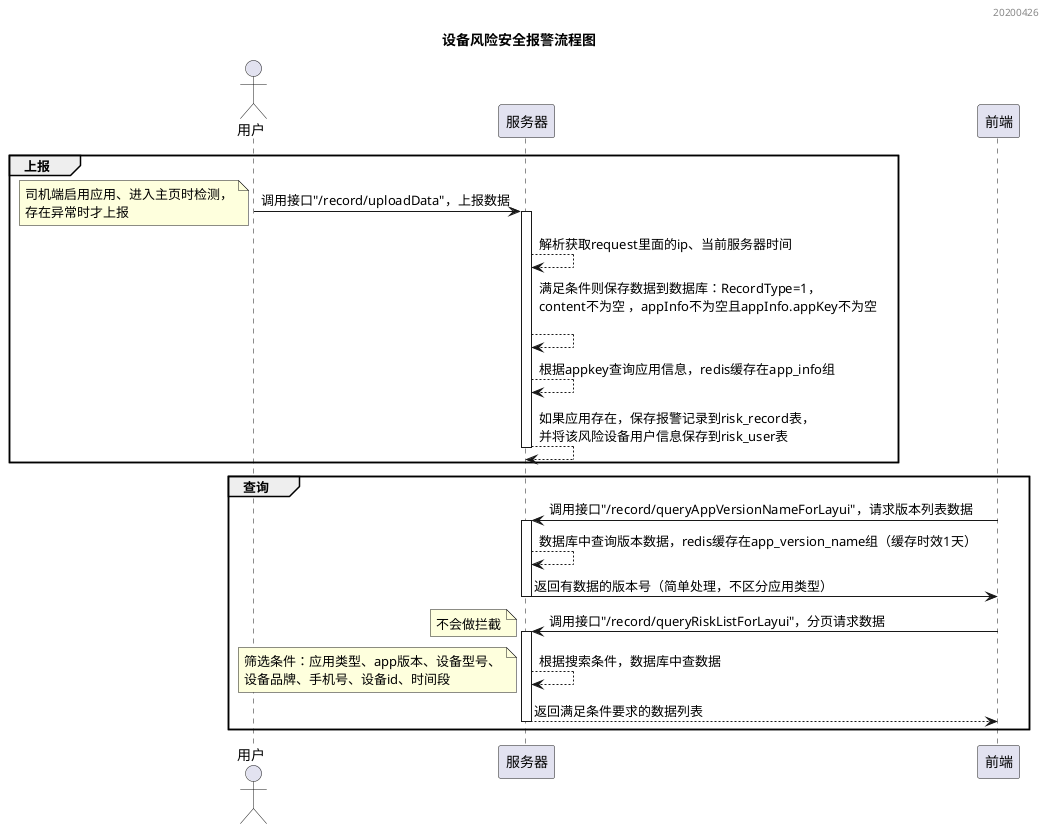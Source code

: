 @startuml

header 20200426

title 设备风险安全报警流程图

actor 用户
participant 服务器
participant 前端

group 上报
用户 -> 服务器 : 调用接口"/record/uploadData"，上报数据
note left : 司机端启用应用、进入主页时检测，\n存在异常时才上报
activate 服务器
服务器 --> 服务器 : 解析获取request里面的ip、当前服务器时间
服务器 --> 服务器 : 满足条件则保存数据到数据库：RecordType=1，\ncontent不为空 ，appInfo不为空且appInfo.appKey不为空\n
服务器 --> 服务器 : 根据appkey查询应用信息，redis缓存在app_info组
服务器 --> 服务器 : 如果应用存在，保存报警记录到risk_record表，\n并将该风险设备用户信息保存到risk_user表
deactivate 服务器
end

group 查询
前端 -> 服务器 : 调用接口"/record/queryAppVersionNameForLayui"，请求版本列表数据
activate 服务器
服务器 --> 服务器 : 数据库中查询版本数据，redis缓存在app_version_name组（缓存时效1天）
服务器 -> 前端 : 返回有数据的版本号（简单处理，不区分应用类型）
deactivate 服务器
前端 -> 服务器 : 调用接口"/record/queryRiskListForLayui"，分页请求数据
note left : 不会做拦截
activate 服务器
服务器 --> 服务器 : 根据搜索条件，数据库中查数据
note left : 筛选条件：应用类型、app版本、设备型号、\n设备品牌、手机号、设备id、时间段
服务器 --> 前端 : 返回满足条件要求的数据列表
deactivate 服务器

end

@enduml